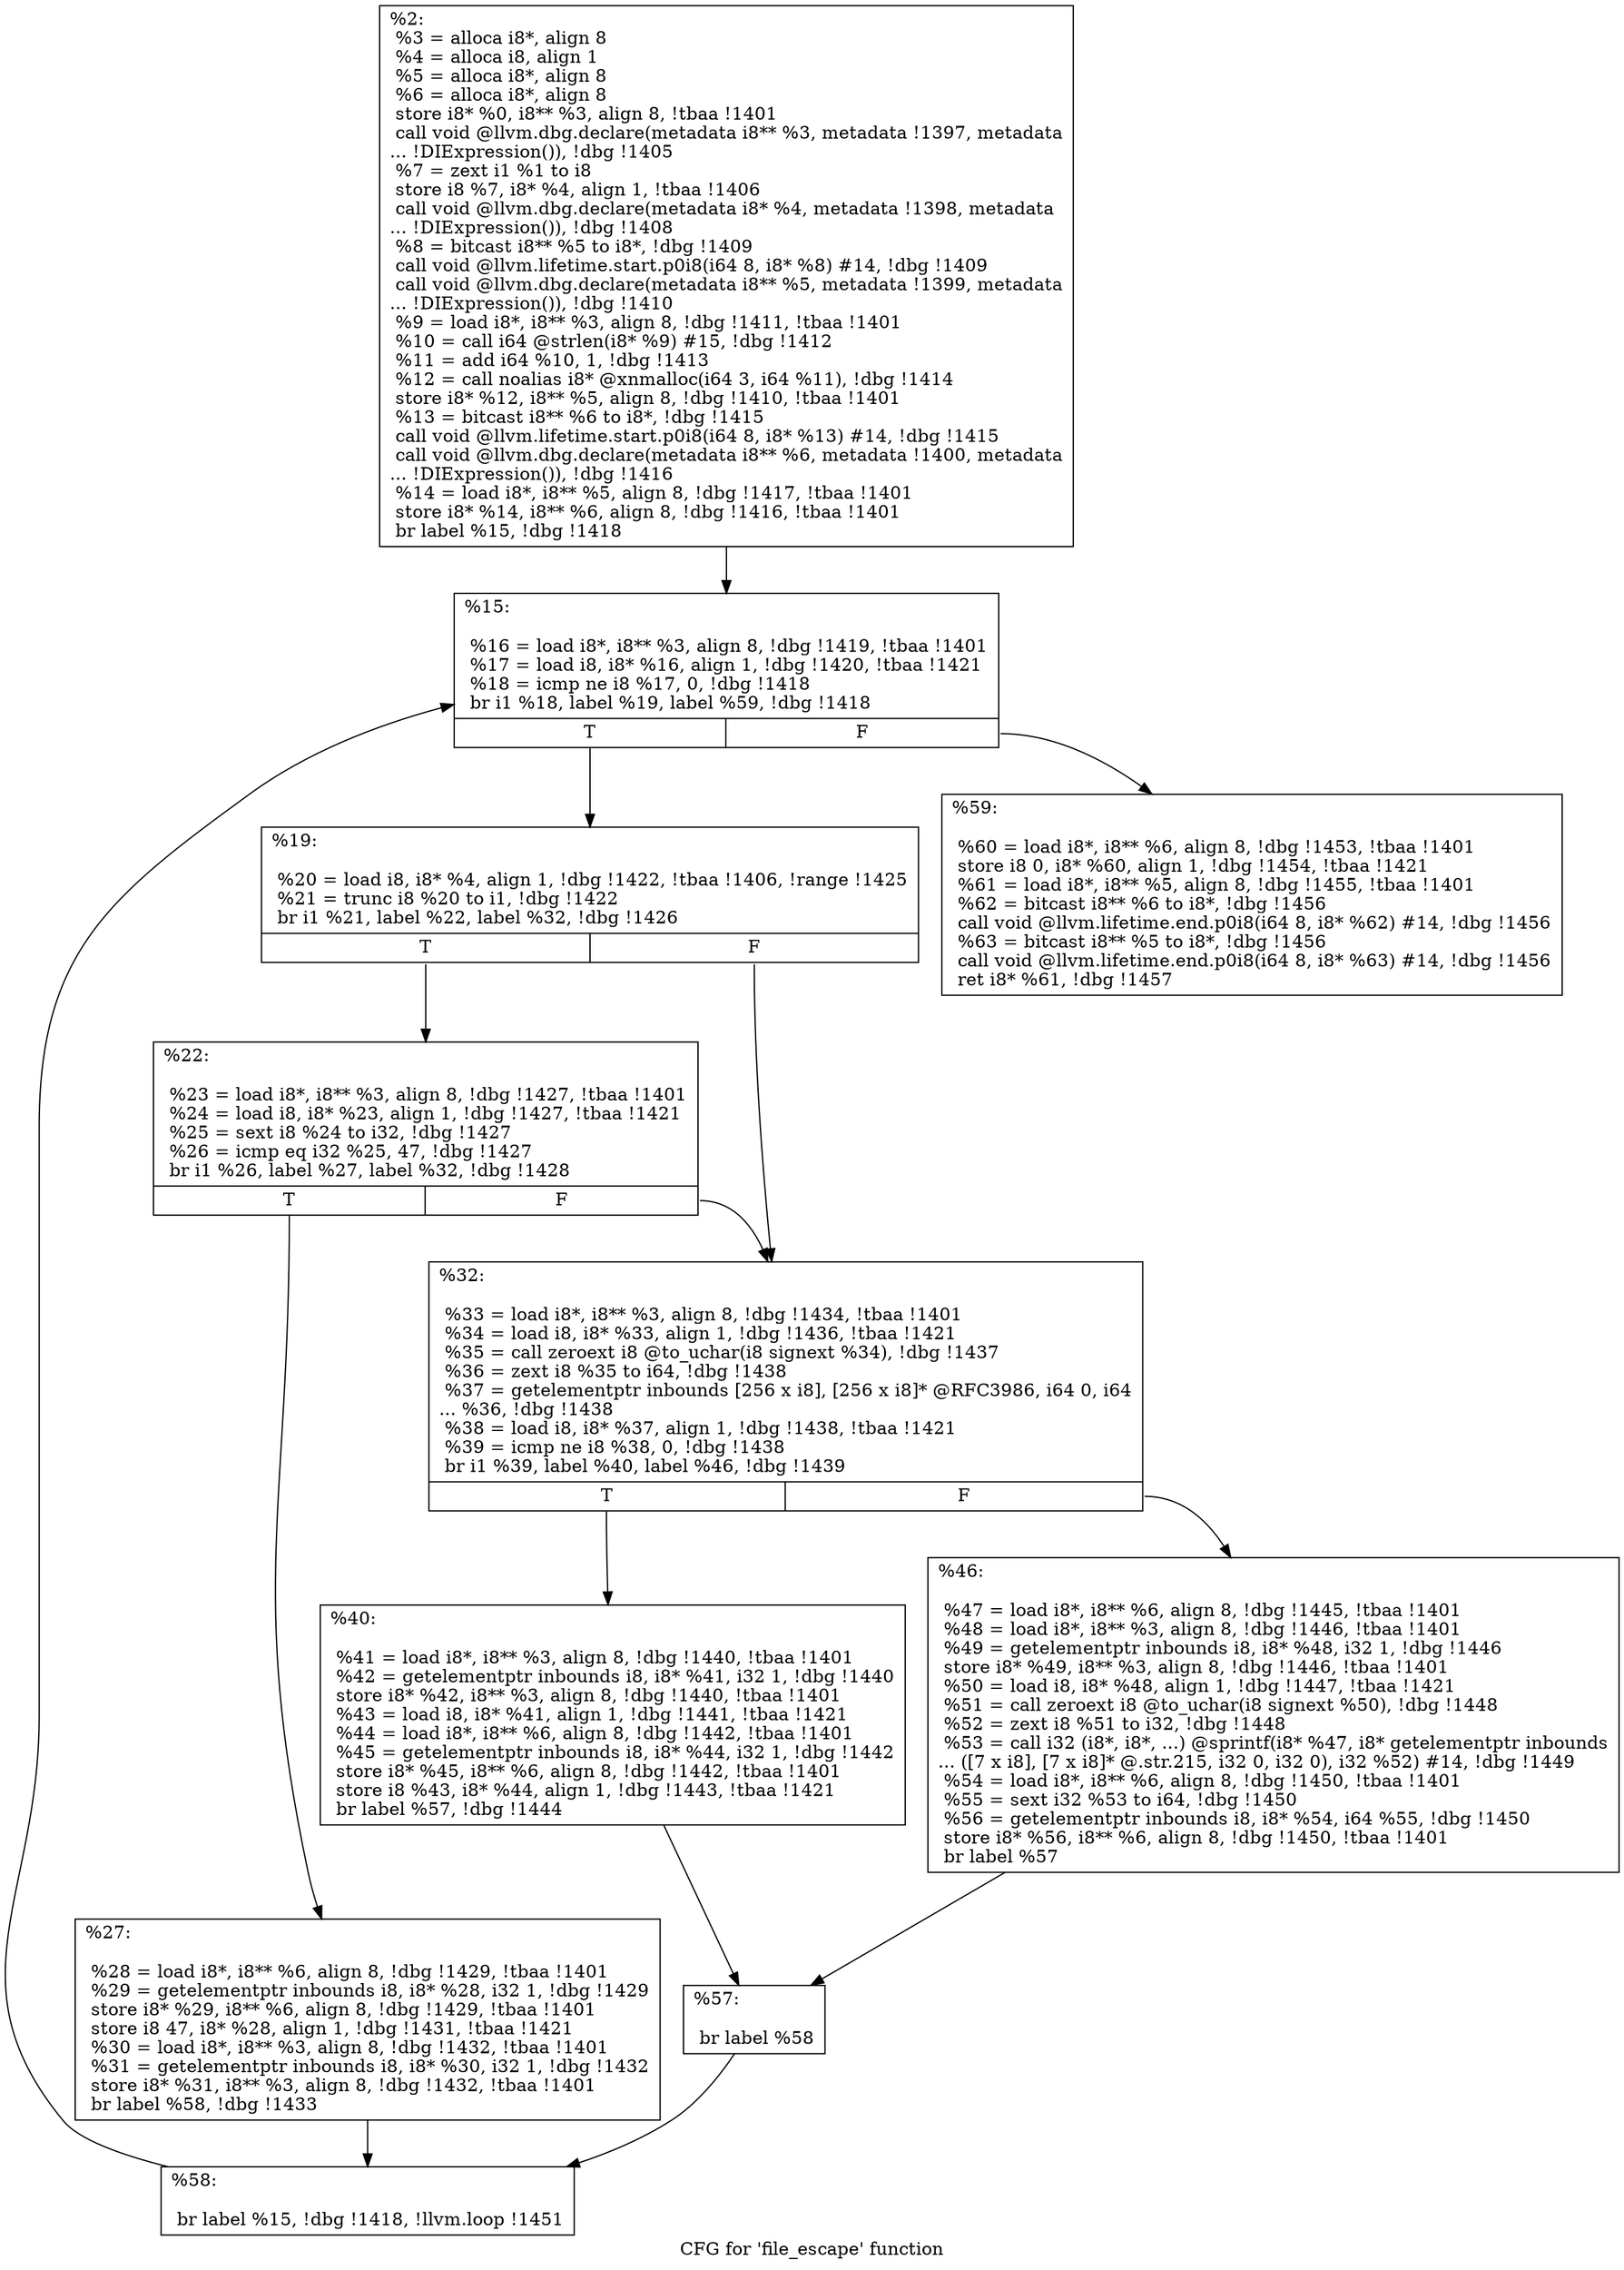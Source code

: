 digraph "CFG for 'file_escape' function" {
	label="CFG for 'file_escape' function";

	Node0x22c8d40 [shape=record,label="{%2:\l  %3 = alloca i8*, align 8\l  %4 = alloca i8, align 1\l  %5 = alloca i8*, align 8\l  %6 = alloca i8*, align 8\l  store i8* %0, i8** %3, align 8, !tbaa !1401\l  call void @llvm.dbg.declare(metadata i8** %3, metadata !1397, metadata\l... !DIExpression()), !dbg !1405\l  %7 = zext i1 %1 to i8\l  store i8 %7, i8* %4, align 1, !tbaa !1406\l  call void @llvm.dbg.declare(metadata i8* %4, metadata !1398, metadata\l... !DIExpression()), !dbg !1408\l  %8 = bitcast i8** %5 to i8*, !dbg !1409\l  call void @llvm.lifetime.start.p0i8(i64 8, i8* %8) #14, !dbg !1409\l  call void @llvm.dbg.declare(metadata i8** %5, metadata !1399, metadata\l... !DIExpression()), !dbg !1410\l  %9 = load i8*, i8** %3, align 8, !dbg !1411, !tbaa !1401\l  %10 = call i64 @strlen(i8* %9) #15, !dbg !1412\l  %11 = add i64 %10, 1, !dbg !1413\l  %12 = call noalias i8* @xnmalloc(i64 3, i64 %11), !dbg !1414\l  store i8* %12, i8** %5, align 8, !dbg !1410, !tbaa !1401\l  %13 = bitcast i8** %6 to i8*, !dbg !1415\l  call void @llvm.lifetime.start.p0i8(i64 8, i8* %13) #14, !dbg !1415\l  call void @llvm.dbg.declare(metadata i8** %6, metadata !1400, metadata\l... !DIExpression()), !dbg !1416\l  %14 = load i8*, i8** %5, align 8, !dbg !1417, !tbaa !1401\l  store i8* %14, i8** %6, align 8, !dbg !1416, !tbaa !1401\l  br label %15, !dbg !1418\l}"];
	Node0x22c8d40 -> Node0x22d4f20;
	Node0x22d4f20 [shape=record,label="{%15:\l\l  %16 = load i8*, i8** %3, align 8, !dbg !1419, !tbaa !1401\l  %17 = load i8, i8* %16, align 1, !dbg !1420, !tbaa !1421\l  %18 = icmp ne i8 %17, 0, !dbg !1418\l  br i1 %18, label %19, label %59, !dbg !1418\l|{<s0>T|<s1>F}}"];
	Node0x22d4f20:s0 -> Node0x22d4f70;
	Node0x22d4f20:s1 -> Node0x22d51f0;
	Node0x22d4f70 [shape=record,label="{%19:\l\l  %20 = load i8, i8* %4, align 1, !dbg !1422, !tbaa !1406, !range !1425\l  %21 = trunc i8 %20 to i1, !dbg !1422\l  br i1 %21, label %22, label %32, !dbg !1426\l|{<s0>T|<s1>F}}"];
	Node0x22d4f70:s0 -> Node0x22d4fc0;
	Node0x22d4f70:s1 -> Node0x22d5060;
	Node0x22d4fc0 [shape=record,label="{%22:\l\l  %23 = load i8*, i8** %3, align 8, !dbg !1427, !tbaa !1401\l  %24 = load i8, i8* %23, align 1, !dbg !1427, !tbaa !1421\l  %25 = sext i8 %24 to i32, !dbg !1427\l  %26 = icmp eq i32 %25, 47, !dbg !1427\l  br i1 %26, label %27, label %32, !dbg !1428\l|{<s0>T|<s1>F}}"];
	Node0x22d4fc0:s0 -> Node0x22d5010;
	Node0x22d4fc0:s1 -> Node0x22d5060;
	Node0x22d5010 [shape=record,label="{%27:\l\l  %28 = load i8*, i8** %6, align 8, !dbg !1429, !tbaa !1401\l  %29 = getelementptr inbounds i8, i8* %28, i32 1, !dbg !1429\l  store i8* %29, i8** %6, align 8, !dbg !1429, !tbaa !1401\l  store i8 47, i8* %28, align 1, !dbg !1431, !tbaa !1421\l  %30 = load i8*, i8** %3, align 8, !dbg !1432, !tbaa !1401\l  %31 = getelementptr inbounds i8, i8* %30, i32 1, !dbg !1432\l  store i8* %31, i8** %3, align 8, !dbg !1432, !tbaa !1401\l  br label %58, !dbg !1433\l}"];
	Node0x22d5010 -> Node0x22d51a0;
	Node0x22d5060 [shape=record,label="{%32:\l\l  %33 = load i8*, i8** %3, align 8, !dbg !1434, !tbaa !1401\l  %34 = load i8, i8* %33, align 1, !dbg !1436, !tbaa !1421\l  %35 = call zeroext i8 @to_uchar(i8 signext %34), !dbg !1437\l  %36 = zext i8 %35 to i64, !dbg !1438\l  %37 = getelementptr inbounds [256 x i8], [256 x i8]* @RFC3986, i64 0, i64\l... %36, !dbg !1438\l  %38 = load i8, i8* %37, align 1, !dbg !1438, !tbaa !1421\l  %39 = icmp ne i8 %38, 0, !dbg !1438\l  br i1 %39, label %40, label %46, !dbg !1439\l|{<s0>T|<s1>F}}"];
	Node0x22d5060:s0 -> Node0x22d50b0;
	Node0x22d5060:s1 -> Node0x22d5100;
	Node0x22d50b0 [shape=record,label="{%40:\l\l  %41 = load i8*, i8** %3, align 8, !dbg !1440, !tbaa !1401\l  %42 = getelementptr inbounds i8, i8* %41, i32 1, !dbg !1440\l  store i8* %42, i8** %3, align 8, !dbg !1440, !tbaa !1401\l  %43 = load i8, i8* %41, align 1, !dbg !1441, !tbaa !1421\l  %44 = load i8*, i8** %6, align 8, !dbg !1442, !tbaa !1401\l  %45 = getelementptr inbounds i8, i8* %44, i32 1, !dbg !1442\l  store i8* %45, i8** %6, align 8, !dbg !1442, !tbaa !1401\l  store i8 %43, i8* %44, align 1, !dbg !1443, !tbaa !1421\l  br label %57, !dbg !1444\l}"];
	Node0x22d50b0 -> Node0x22d5150;
	Node0x22d5100 [shape=record,label="{%46:\l\l  %47 = load i8*, i8** %6, align 8, !dbg !1445, !tbaa !1401\l  %48 = load i8*, i8** %3, align 8, !dbg !1446, !tbaa !1401\l  %49 = getelementptr inbounds i8, i8* %48, i32 1, !dbg !1446\l  store i8* %49, i8** %3, align 8, !dbg !1446, !tbaa !1401\l  %50 = load i8, i8* %48, align 1, !dbg !1447, !tbaa !1421\l  %51 = call zeroext i8 @to_uchar(i8 signext %50), !dbg !1448\l  %52 = zext i8 %51 to i32, !dbg !1448\l  %53 = call i32 (i8*, i8*, ...) @sprintf(i8* %47, i8* getelementptr inbounds\l... ([7 x i8], [7 x i8]* @.str.215, i32 0, i32 0), i32 %52) #14, !dbg !1449\l  %54 = load i8*, i8** %6, align 8, !dbg !1450, !tbaa !1401\l  %55 = sext i32 %53 to i64, !dbg !1450\l  %56 = getelementptr inbounds i8, i8* %54, i64 %55, !dbg !1450\l  store i8* %56, i8** %6, align 8, !dbg !1450, !tbaa !1401\l  br label %57\l}"];
	Node0x22d5100 -> Node0x22d5150;
	Node0x22d5150 [shape=record,label="{%57:\l\l  br label %58\l}"];
	Node0x22d5150 -> Node0x22d51a0;
	Node0x22d51a0 [shape=record,label="{%58:\l\l  br label %15, !dbg !1418, !llvm.loop !1451\l}"];
	Node0x22d51a0 -> Node0x22d4f20;
	Node0x22d51f0 [shape=record,label="{%59:\l\l  %60 = load i8*, i8** %6, align 8, !dbg !1453, !tbaa !1401\l  store i8 0, i8* %60, align 1, !dbg !1454, !tbaa !1421\l  %61 = load i8*, i8** %5, align 8, !dbg !1455, !tbaa !1401\l  %62 = bitcast i8** %6 to i8*, !dbg !1456\l  call void @llvm.lifetime.end.p0i8(i64 8, i8* %62) #14, !dbg !1456\l  %63 = bitcast i8** %5 to i8*, !dbg !1456\l  call void @llvm.lifetime.end.p0i8(i64 8, i8* %63) #14, !dbg !1456\l  ret i8* %61, !dbg !1457\l}"];
}
